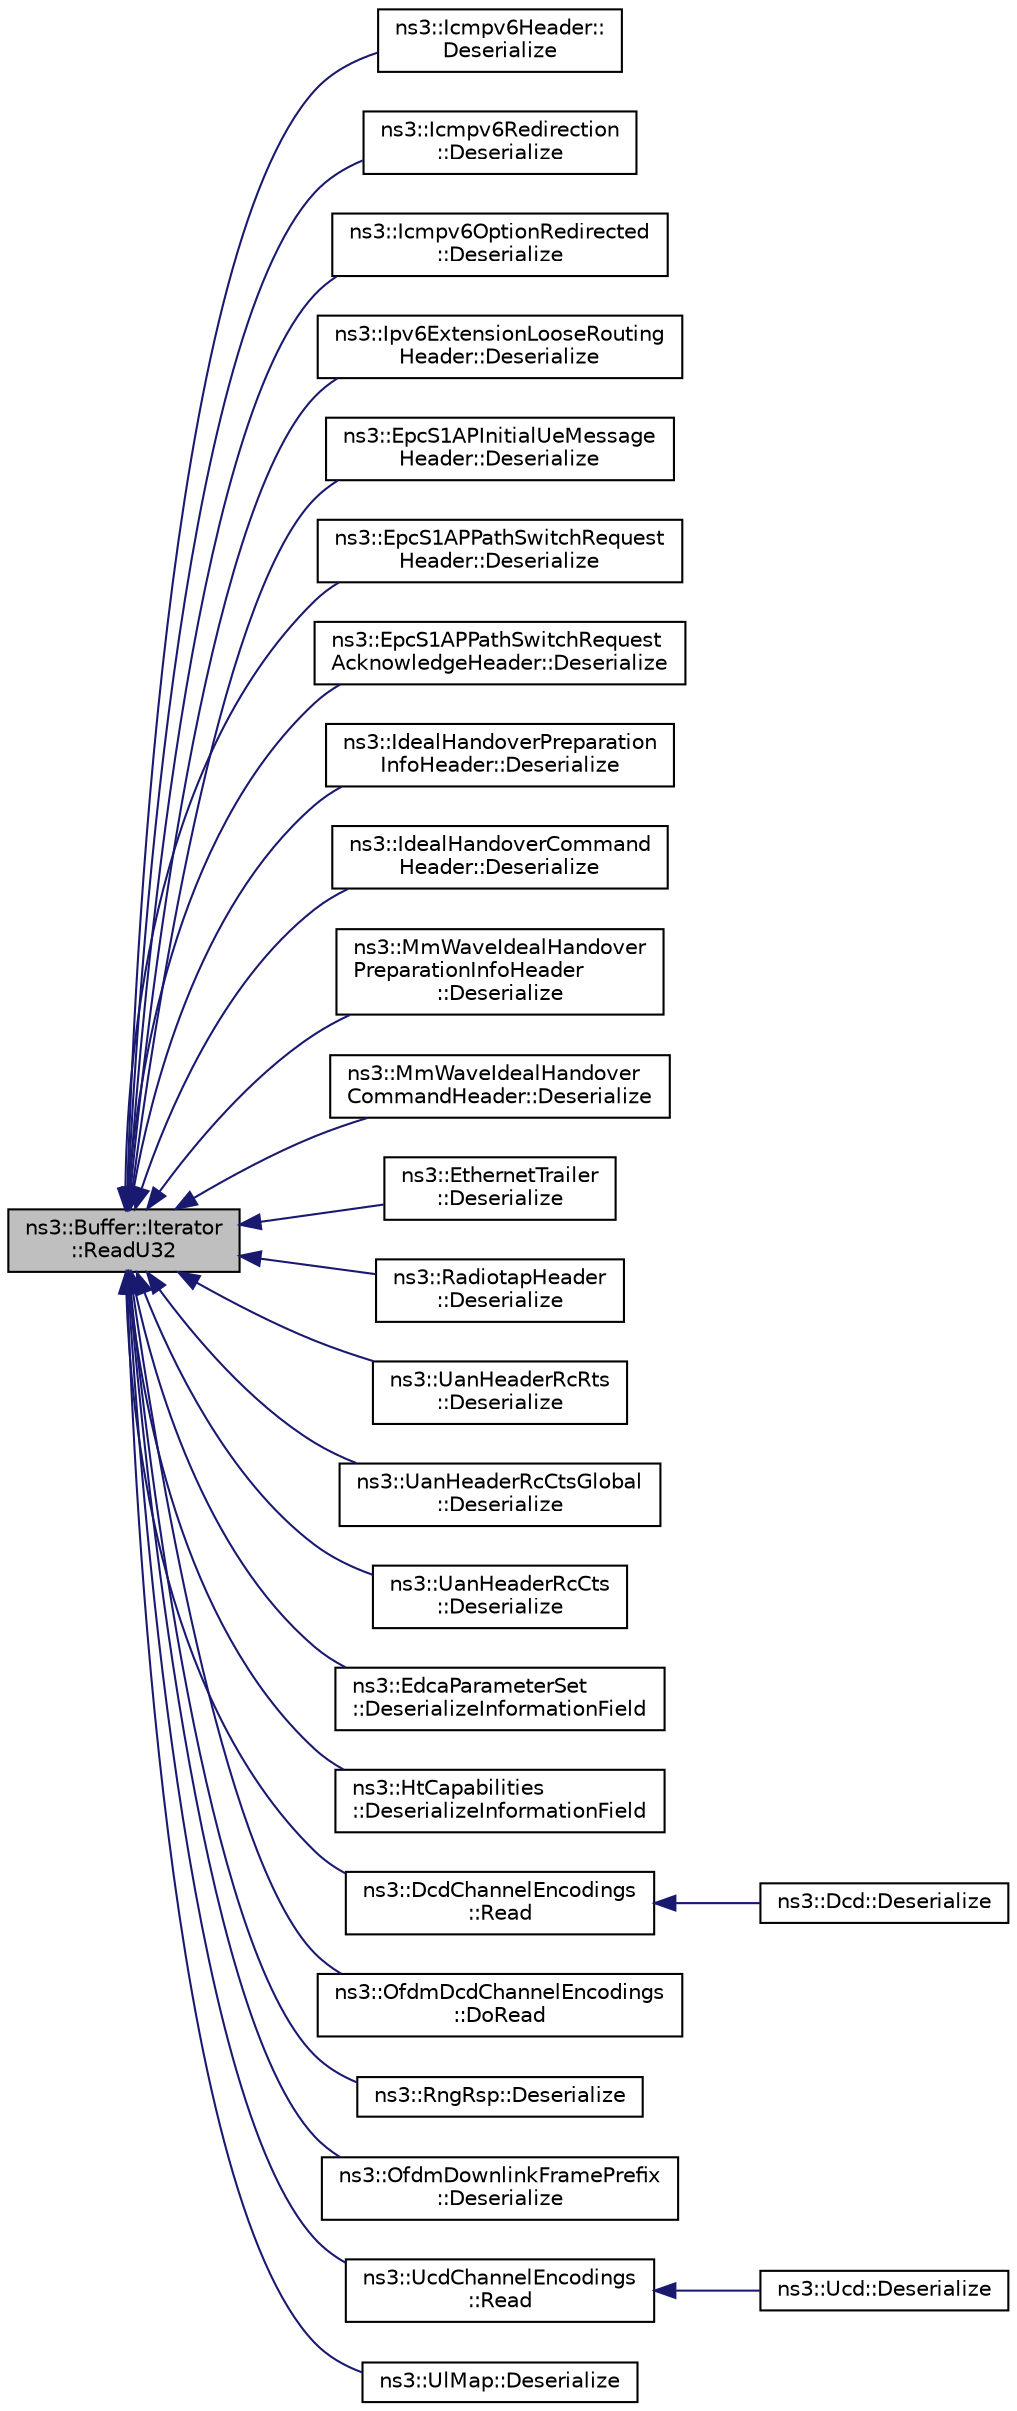digraph "ns3::Buffer::Iterator::ReadU32"
{
  edge [fontname="Helvetica",fontsize="10",labelfontname="Helvetica",labelfontsize="10"];
  node [fontname="Helvetica",fontsize="10",shape=record];
  rankdir="LR";
  Node1 [label="ns3::Buffer::Iterator\l::ReadU32",height=0.2,width=0.4,color="black", fillcolor="grey75", style="filled", fontcolor="black"];
  Node1 -> Node2 [dir="back",color="midnightblue",fontsize="10",style="solid"];
  Node2 [label="ns3::Icmpv6Header::\lDeserialize",height=0.2,width=0.4,color="black", fillcolor="white", style="filled",URL="$d9/d73/classns3_1_1Icmpv6Header.html#a7507f363f31e23fb11ceb21aec6be469",tooltip="Deserialize the packet. "];
  Node1 -> Node3 [dir="back",color="midnightblue",fontsize="10",style="solid"];
  Node3 [label="ns3::Icmpv6Redirection\l::Deserialize",height=0.2,width=0.4,color="black", fillcolor="white", style="filled",URL="$de/da3/classns3_1_1Icmpv6Redirection.html#abcfbc9f63e544250bb40c302c0537788",tooltip="Deserialize the packet. "];
  Node1 -> Node4 [dir="back",color="midnightblue",fontsize="10",style="solid"];
  Node4 [label="ns3::Icmpv6OptionRedirected\l::Deserialize",height=0.2,width=0.4,color="black", fillcolor="white", style="filled",URL="$d9/dac/classns3_1_1Icmpv6OptionRedirected.html#a14bb7113257521bbc15a9df4e0e134ba",tooltip="Deserialize the packet. "];
  Node1 -> Node5 [dir="back",color="midnightblue",fontsize="10",style="solid"];
  Node5 [label="ns3::Ipv6ExtensionLooseRouting\lHeader::Deserialize",height=0.2,width=0.4,color="black", fillcolor="white", style="filled",URL="$d4/d09/classns3_1_1Ipv6ExtensionLooseRoutingHeader.html#af1345d6ac6b777807f09c03471a4a635",tooltip="Deserialize the packet. "];
  Node1 -> Node6 [dir="back",color="midnightblue",fontsize="10",style="solid"];
  Node6 [label="ns3::EpcS1APInitialUeMessage\lHeader::Deserialize",height=0.2,width=0.4,color="black", fillcolor="white", style="filled",URL="$d3/d99/classns3_1_1EpcS1APInitialUeMessageHeader.html#a74d198c4856c95609d20484363e75591"];
  Node1 -> Node7 [dir="back",color="midnightblue",fontsize="10",style="solid"];
  Node7 [label="ns3::EpcS1APPathSwitchRequest\lHeader::Deserialize",height=0.2,width=0.4,color="black", fillcolor="white", style="filled",URL="$d1/dc9/classns3_1_1EpcS1APPathSwitchRequestHeader.html#a700df028f1953037b8243c2d9e6ba604"];
  Node1 -> Node8 [dir="back",color="midnightblue",fontsize="10",style="solid"];
  Node8 [label="ns3::EpcS1APPathSwitchRequest\lAcknowledgeHeader::Deserialize",height=0.2,width=0.4,color="black", fillcolor="white", style="filled",URL="$d0/d37/classns3_1_1EpcS1APPathSwitchRequestAcknowledgeHeader.html#ab487b927de1ce730d417cbc878b6ec6c"];
  Node1 -> Node9 [dir="back",color="midnightblue",fontsize="10",style="solid"];
  Node9 [label="ns3::IdealHandoverPreparation\lInfoHeader::Deserialize",height=0.2,width=0.4,color="black", fillcolor="white", style="filled",URL="$db/d93/classns3_1_1IdealHandoverPreparationInfoHeader.html#a00fb4876f3c51d13765fbd8c17f584d1"];
  Node1 -> Node10 [dir="back",color="midnightblue",fontsize="10",style="solid"];
  Node10 [label="ns3::IdealHandoverCommand\lHeader::Deserialize",height=0.2,width=0.4,color="black", fillcolor="white", style="filled",URL="$de/d51/classns3_1_1IdealHandoverCommandHeader.html#a5d82964ca56bdcc809ea265051dd7051"];
  Node1 -> Node11 [dir="back",color="midnightblue",fontsize="10",style="solid"];
  Node11 [label="ns3::MmWaveIdealHandover\lPreparationInfoHeader\l::Deserialize",height=0.2,width=0.4,color="black", fillcolor="white", style="filled",URL="$d5/ddf/classns3_1_1MmWaveIdealHandoverPreparationInfoHeader.html#ae10b8706c3baaec02d71d5d5823afb8f"];
  Node1 -> Node12 [dir="back",color="midnightblue",fontsize="10",style="solid"];
  Node12 [label="ns3::MmWaveIdealHandover\lCommandHeader::Deserialize",height=0.2,width=0.4,color="black", fillcolor="white", style="filled",URL="$dd/de5/classns3_1_1MmWaveIdealHandoverCommandHeader.html#a757a7e03bf1a3d35bd97bb9f1c689d7c"];
  Node1 -> Node13 [dir="back",color="midnightblue",fontsize="10",style="solid"];
  Node13 [label="ns3::EthernetTrailer\l::Deserialize",height=0.2,width=0.4,color="black", fillcolor="white", style="filled",URL="$df/dbf/classns3_1_1EthernetTrailer.html#a5fae2c1d9c5dc8e4c60d6fae0df7404d"];
  Node1 -> Node14 [dir="back",color="midnightblue",fontsize="10",style="solid"];
  Node14 [label="ns3::RadiotapHeader\l::Deserialize",height=0.2,width=0.4,color="black", fillcolor="white", style="filled",URL="$d0/d42/classns3_1_1RadiotapHeader.html#abf6c96491c49ece598cc16737b0696a7"];
  Node1 -> Node15 [dir="back",color="midnightblue",fontsize="10",style="solid"];
  Node15 [label="ns3::UanHeaderRcRts\l::Deserialize",height=0.2,width=0.4,color="black", fillcolor="white", style="filled",URL="$df/d59/classns3_1_1UanHeaderRcRts.html#a9bcdcf1b71a44c6b2c9f57dda00d7974"];
  Node1 -> Node16 [dir="back",color="midnightblue",fontsize="10",style="solid"];
  Node16 [label="ns3::UanHeaderRcCtsGlobal\l::Deserialize",height=0.2,width=0.4,color="black", fillcolor="white", style="filled",URL="$d1/d65/classns3_1_1UanHeaderRcCtsGlobal.html#ae92bdd34a2b3f45adb415908d46084e3"];
  Node1 -> Node17 [dir="back",color="midnightblue",fontsize="10",style="solid"];
  Node17 [label="ns3::UanHeaderRcCts\l::Deserialize",height=0.2,width=0.4,color="black", fillcolor="white", style="filled",URL="$dc/da8/classns3_1_1UanHeaderRcCts.html#a6fca1e983c47dbd387adacc9d59771d9"];
  Node1 -> Node18 [dir="back",color="midnightblue",fontsize="10",style="solid"];
  Node18 [label="ns3::EdcaParameterSet\l::DeserializeInformationField",height=0.2,width=0.4,color="black", fillcolor="white", style="filled",URL="$d7/d50/classns3_1_1EdcaParameterSet.html#ac223153808caa0e52fd12ba13b9e104a"];
  Node1 -> Node19 [dir="back",color="midnightblue",fontsize="10",style="solid"];
  Node19 [label="ns3::HtCapabilities\l::DeserializeInformationField",height=0.2,width=0.4,color="black", fillcolor="white", style="filled",URL="$d8/de7/classns3_1_1HtCapabilities.html#ab446238e98254b5778cc209161e6f137"];
  Node1 -> Node20 [dir="back",color="midnightblue",fontsize="10",style="solid"];
  Node20 [label="ns3::DcdChannelEncodings\l::Read",height=0.2,width=0.4,color="black", fillcolor="white", style="filled",URL="$d8/de0/classns3_1_1DcdChannelEncodings.html#a76b21a6da53bf3294c368e74ab68cfb1"];
  Node20 -> Node21 [dir="back",color="midnightblue",fontsize="10",style="solid"];
  Node21 [label="ns3::Dcd::Deserialize",height=0.2,width=0.4,color="black", fillcolor="white", style="filled",URL="$db/dcc/classns3_1_1Dcd.html#aa33549d7776c9d6e07cd8f02602db408"];
  Node1 -> Node22 [dir="back",color="midnightblue",fontsize="10",style="solid"];
  Node22 [label="ns3::OfdmDcdChannelEncodings\l::DoRead",height=0.2,width=0.4,color="black", fillcolor="white", style="filled",URL="$dc/dc3/classns3_1_1OfdmDcdChannelEncodings.html#aeb468bf3215d835d6a8407d5d306c3ae"];
  Node1 -> Node23 [dir="back",color="midnightblue",fontsize="10",style="solid"];
  Node23 [label="ns3::RngRsp::Deserialize",height=0.2,width=0.4,color="black", fillcolor="white", style="filled",URL="$d5/d34/classns3_1_1RngRsp.html#a1444784acf694f3d67246fc664e79496"];
  Node1 -> Node24 [dir="back",color="midnightblue",fontsize="10",style="solid"];
  Node24 [label="ns3::OfdmDownlinkFramePrefix\l::Deserialize",height=0.2,width=0.4,color="black", fillcolor="white", style="filled",URL="$d2/d19/classns3_1_1OfdmDownlinkFramePrefix.html#af73288c0b2ca162f5006cfc44b27e762"];
  Node1 -> Node25 [dir="back",color="midnightblue",fontsize="10",style="solid"];
  Node25 [label="ns3::UcdChannelEncodings\l::Read",height=0.2,width=0.4,color="black", fillcolor="white", style="filled",URL="$dc/d44/classns3_1_1UcdChannelEncodings.html#ab4bf0ada0156e96466807d97b22b233a"];
  Node25 -> Node26 [dir="back",color="midnightblue",fontsize="10",style="solid"];
  Node26 [label="ns3::Ucd::Deserialize",height=0.2,width=0.4,color="black", fillcolor="white", style="filled",URL="$db/dda/classns3_1_1Ucd.html#ada667d90122da786f3fce88f226c35e3"];
  Node1 -> Node27 [dir="back",color="midnightblue",fontsize="10",style="solid"];
  Node27 [label="ns3::UlMap::Deserialize",height=0.2,width=0.4,color="black", fillcolor="white", style="filled",URL="$d0/dec/classns3_1_1UlMap.html#a9bb02bf675c74186e4d0918954adfea4"];
}
